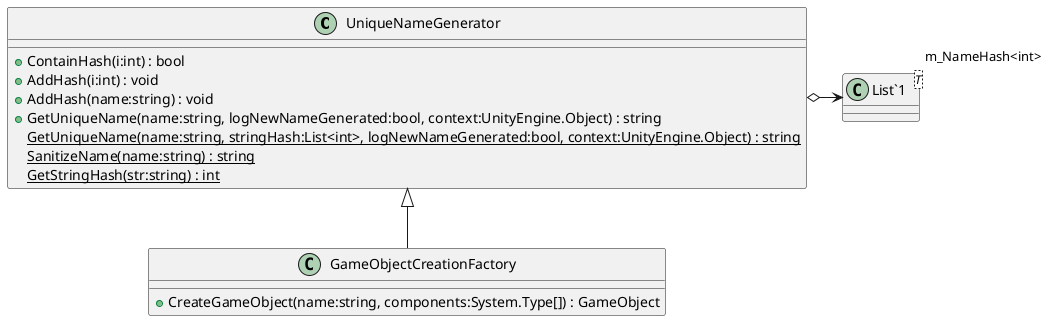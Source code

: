 @startuml
class UniqueNameGenerator {
    + ContainHash(i:int) : bool
    + AddHash(i:int) : void
    + AddHash(name:string) : void
    + GetUniqueName(name:string, logNewNameGenerated:bool, context:UnityEngine.Object) : string
    {static} GetUniqueName(name:string, stringHash:List<int>, logNewNameGenerated:bool, context:UnityEngine.Object) : string
    {static} SanitizeName(name:string) : string
    {static} GetStringHash(str:string) : int
}
class GameObjectCreationFactory {
    + CreateGameObject(name:string, components:System.Type[]) : GameObject
}
class "List`1"<T> {
}
UniqueNameGenerator o-> "m_NameHash<int>" "List`1"
UniqueNameGenerator <|-- GameObjectCreationFactory
@enduml

